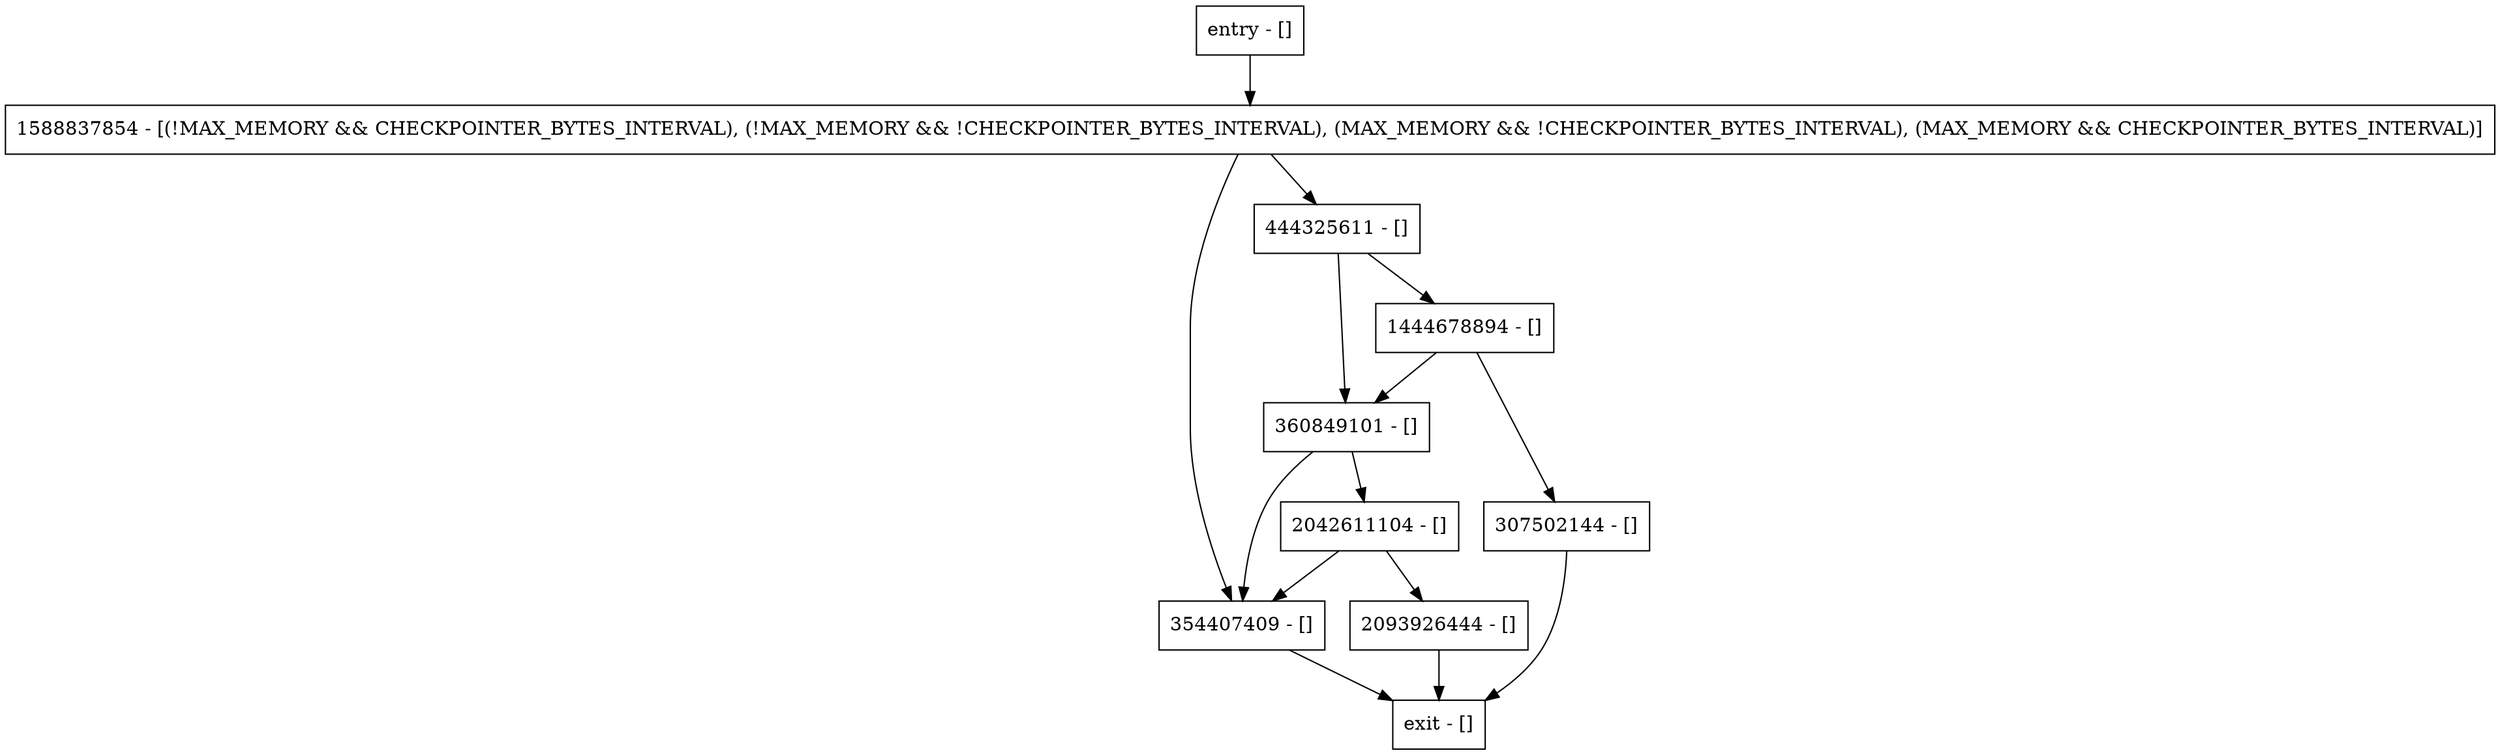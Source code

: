 digraph validate {
node [shape=record];
entry [label="entry - []"];
exit [label="exit - []"];
360849101 [label="360849101 - []"];
1444678894 [label="1444678894 - []"];
2093926444 [label="2093926444 - []"];
307502144 [label="307502144 - []"];
354407409 [label="354407409 - []"];
2042611104 [label="2042611104 - []"];
444325611 [label="444325611 - []"];
1588837854 [label="1588837854 - [(!MAX_MEMORY && CHECKPOINTER_BYTES_INTERVAL), (!MAX_MEMORY && !CHECKPOINTER_BYTES_INTERVAL), (MAX_MEMORY && !CHECKPOINTER_BYTES_INTERVAL), (MAX_MEMORY && CHECKPOINTER_BYTES_INTERVAL)]"];
entry;
exit;
entry -> 1588837854;
360849101 -> 354407409;
360849101 -> 2042611104;
1444678894 -> 360849101;
1444678894 -> 307502144;
2093926444 -> exit;
307502144 -> exit;
354407409 -> exit;
2042611104 -> 2093926444;
2042611104 -> 354407409;
444325611 -> 360849101;
444325611 -> 1444678894;
1588837854 -> 354407409;
1588837854 -> 444325611;
}
